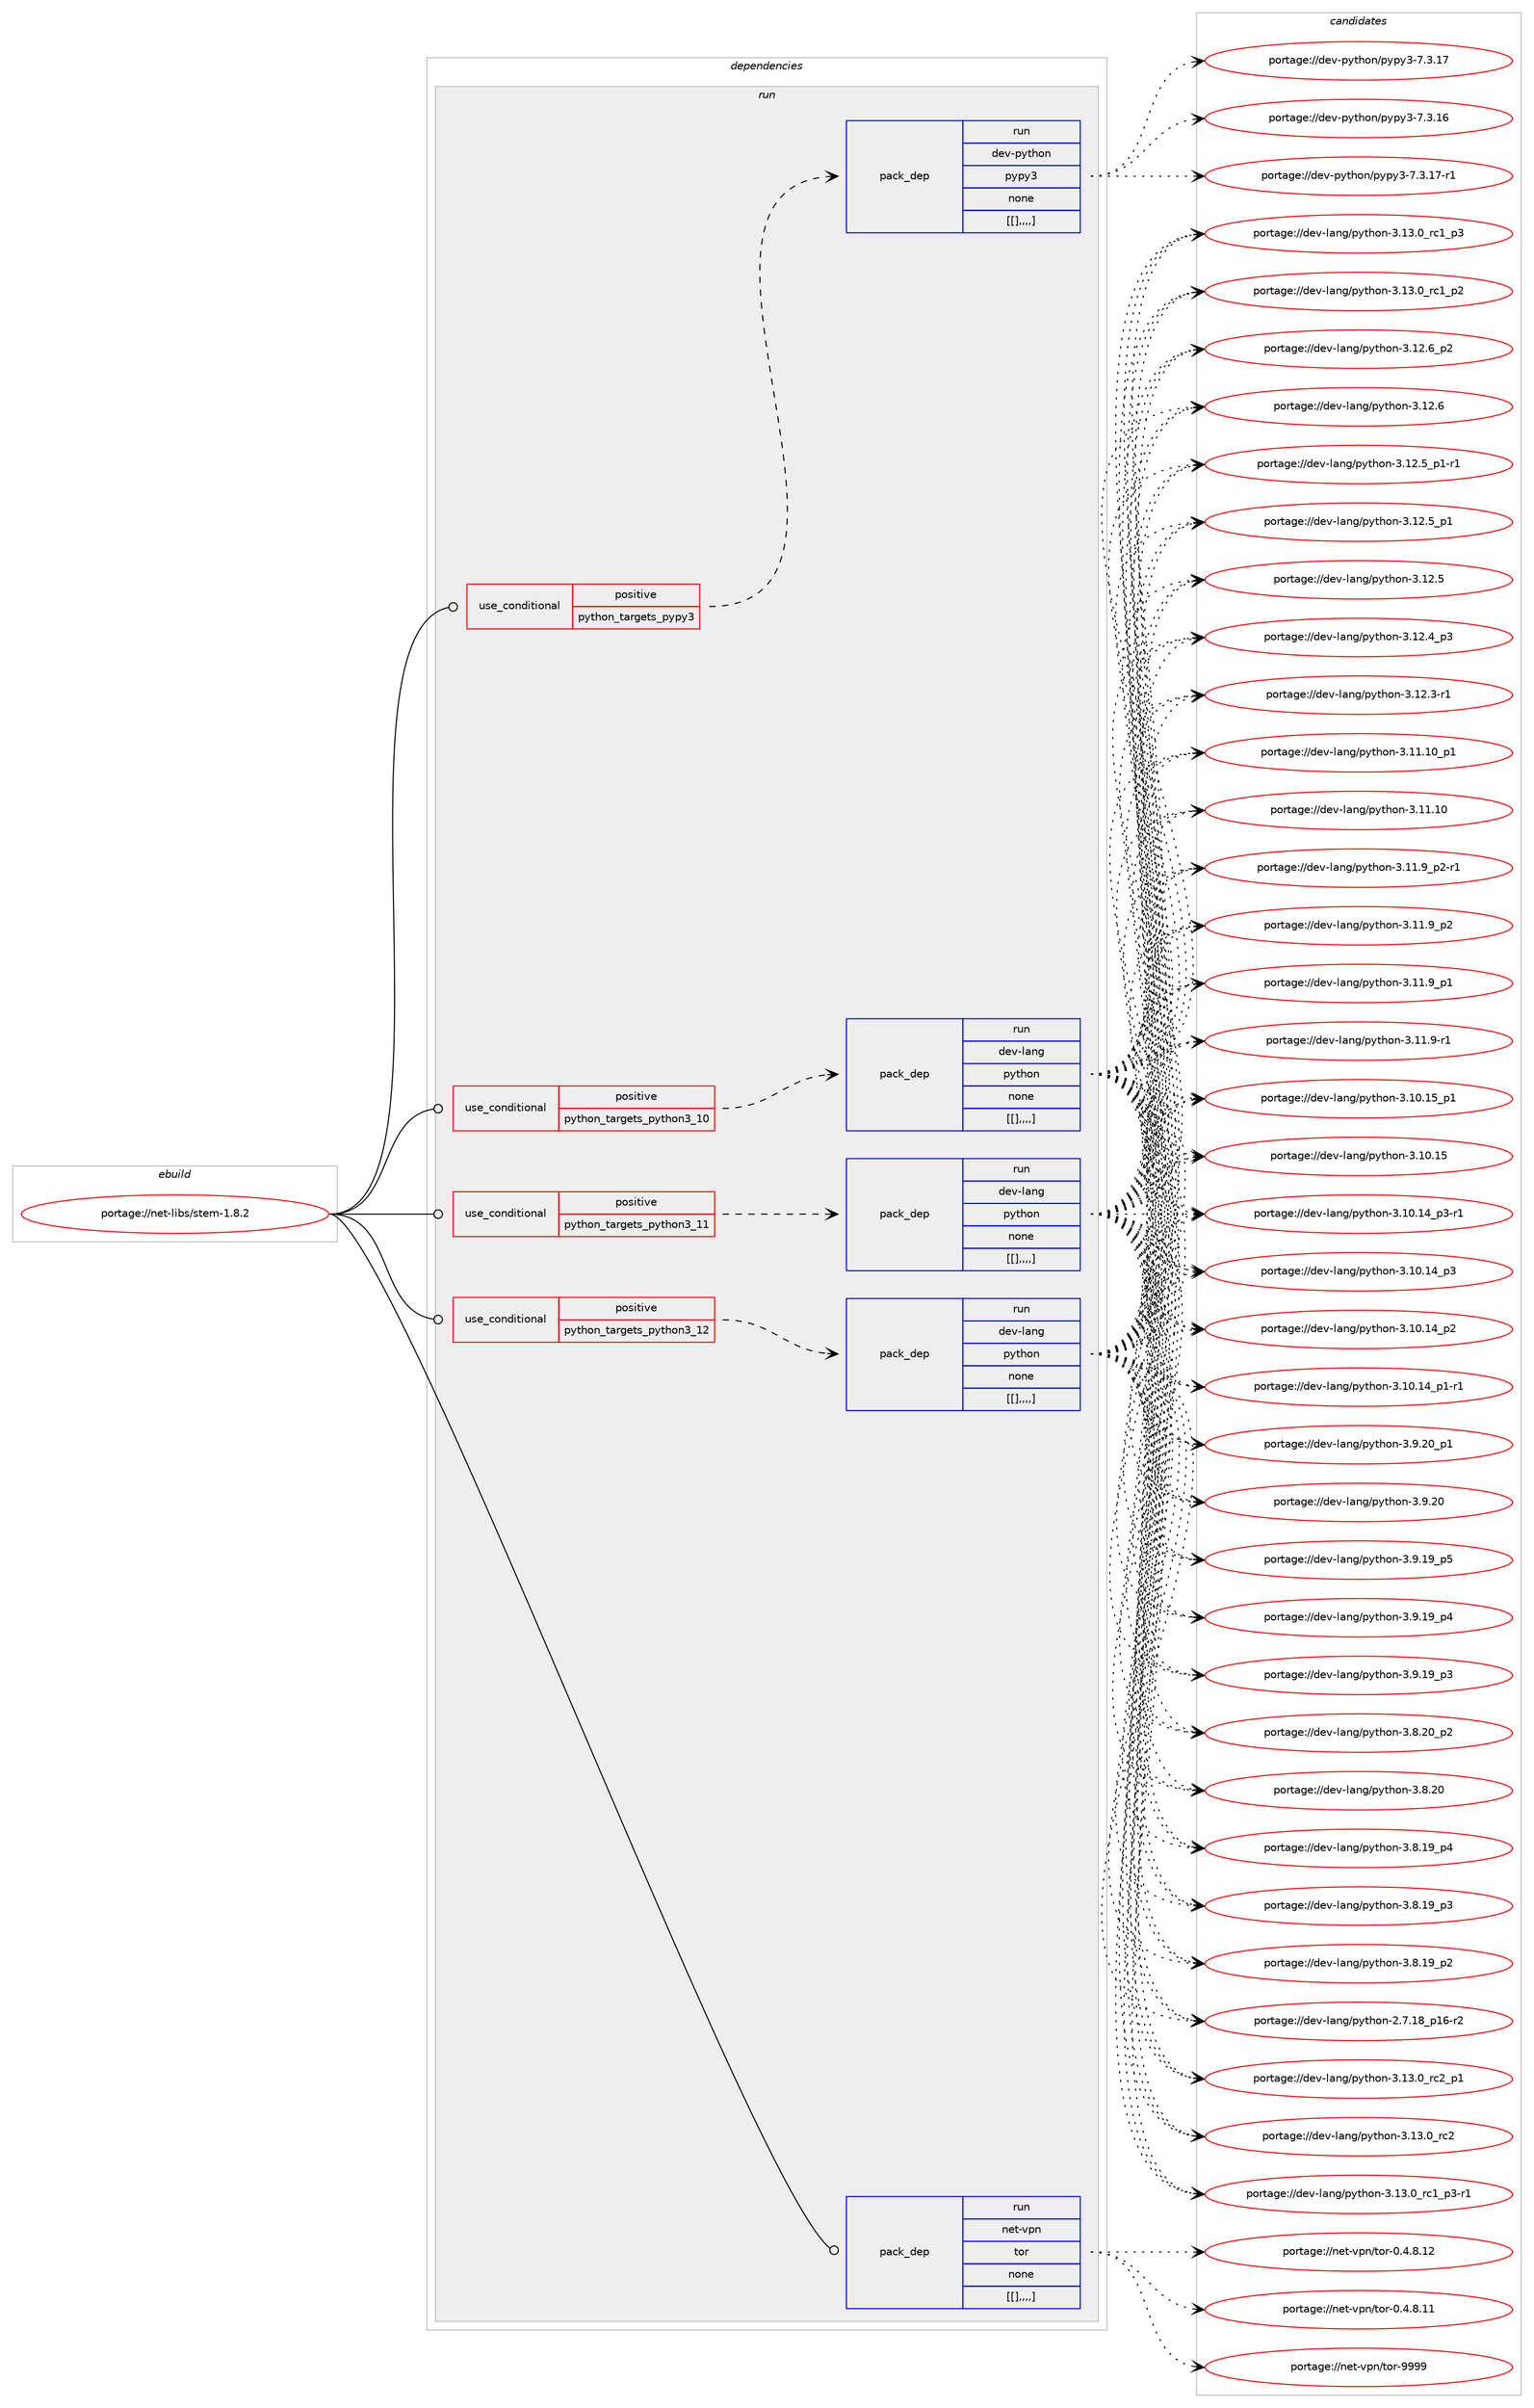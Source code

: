 digraph prolog {

# *************
# Graph options
# *************

newrank=true;
concentrate=true;
compound=true;
graph [rankdir=LR,fontname=Helvetica,fontsize=10,ranksep=1.5];#, ranksep=2.5, nodesep=0.2];
edge  [arrowhead=vee];
node  [fontname=Helvetica,fontsize=10];

# **********
# The ebuild
# **********

subgraph cluster_leftcol {
color=gray;
label=<<i>ebuild</i>>;
id [label="portage://net-libs/stem-1.8.2", color=red, width=4, href="../net-libs/stem-1.8.2.svg"];
}

# ****************
# The dependencies
# ****************

subgraph cluster_midcol {
color=gray;
label=<<i>dependencies</i>>;
subgraph cluster_compile {
fillcolor="#eeeeee";
style=filled;
label=<<i>compile</i>>;
}
subgraph cluster_compileandrun {
fillcolor="#eeeeee";
style=filled;
label=<<i>compile and run</i>>;
}
subgraph cluster_run {
fillcolor="#eeeeee";
style=filled;
label=<<i>run</i>>;
subgraph cond98840 {
dependency373644 [label=<<TABLE BORDER="0" CELLBORDER="1" CELLSPACING="0" CELLPADDING="4"><TR><TD ROWSPAN="3" CELLPADDING="10">use_conditional</TD></TR><TR><TD>positive</TD></TR><TR><TD>python_targets_pypy3</TD></TR></TABLE>>, shape=none, color=red];
subgraph pack272105 {
dependency373645 [label=<<TABLE BORDER="0" CELLBORDER="1" CELLSPACING="0" CELLPADDING="4" WIDTH="220"><TR><TD ROWSPAN="6" CELLPADDING="30">pack_dep</TD></TR><TR><TD WIDTH="110">run</TD></TR><TR><TD>dev-python</TD></TR><TR><TD>pypy3</TD></TR><TR><TD>none</TD></TR><TR><TD>[[],,,,]</TD></TR></TABLE>>, shape=none, color=blue];
}
dependency373644:e -> dependency373645:w [weight=20,style="dashed",arrowhead="vee"];
}
id:e -> dependency373644:w [weight=20,style="solid",arrowhead="odot"];
subgraph cond98841 {
dependency373646 [label=<<TABLE BORDER="0" CELLBORDER="1" CELLSPACING="0" CELLPADDING="4"><TR><TD ROWSPAN="3" CELLPADDING="10">use_conditional</TD></TR><TR><TD>positive</TD></TR><TR><TD>python_targets_python3_10</TD></TR></TABLE>>, shape=none, color=red];
subgraph pack272106 {
dependency373647 [label=<<TABLE BORDER="0" CELLBORDER="1" CELLSPACING="0" CELLPADDING="4" WIDTH="220"><TR><TD ROWSPAN="6" CELLPADDING="30">pack_dep</TD></TR><TR><TD WIDTH="110">run</TD></TR><TR><TD>dev-lang</TD></TR><TR><TD>python</TD></TR><TR><TD>none</TD></TR><TR><TD>[[],,,,]</TD></TR></TABLE>>, shape=none, color=blue];
}
dependency373646:e -> dependency373647:w [weight=20,style="dashed",arrowhead="vee"];
}
id:e -> dependency373646:w [weight=20,style="solid",arrowhead="odot"];
subgraph cond98842 {
dependency373648 [label=<<TABLE BORDER="0" CELLBORDER="1" CELLSPACING="0" CELLPADDING="4"><TR><TD ROWSPAN="3" CELLPADDING="10">use_conditional</TD></TR><TR><TD>positive</TD></TR><TR><TD>python_targets_python3_11</TD></TR></TABLE>>, shape=none, color=red];
subgraph pack272107 {
dependency373649 [label=<<TABLE BORDER="0" CELLBORDER="1" CELLSPACING="0" CELLPADDING="4" WIDTH="220"><TR><TD ROWSPAN="6" CELLPADDING="30">pack_dep</TD></TR><TR><TD WIDTH="110">run</TD></TR><TR><TD>dev-lang</TD></TR><TR><TD>python</TD></TR><TR><TD>none</TD></TR><TR><TD>[[],,,,]</TD></TR></TABLE>>, shape=none, color=blue];
}
dependency373648:e -> dependency373649:w [weight=20,style="dashed",arrowhead="vee"];
}
id:e -> dependency373648:w [weight=20,style="solid",arrowhead="odot"];
subgraph cond98843 {
dependency373650 [label=<<TABLE BORDER="0" CELLBORDER="1" CELLSPACING="0" CELLPADDING="4"><TR><TD ROWSPAN="3" CELLPADDING="10">use_conditional</TD></TR><TR><TD>positive</TD></TR><TR><TD>python_targets_python3_12</TD></TR></TABLE>>, shape=none, color=red];
subgraph pack272108 {
dependency373651 [label=<<TABLE BORDER="0" CELLBORDER="1" CELLSPACING="0" CELLPADDING="4" WIDTH="220"><TR><TD ROWSPAN="6" CELLPADDING="30">pack_dep</TD></TR><TR><TD WIDTH="110">run</TD></TR><TR><TD>dev-lang</TD></TR><TR><TD>python</TD></TR><TR><TD>none</TD></TR><TR><TD>[[],,,,]</TD></TR></TABLE>>, shape=none, color=blue];
}
dependency373650:e -> dependency373651:w [weight=20,style="dashed",arrowhead="vee"];
}
id:e -> dependency373650:w [weight=20,style="solid",arrowhead="odot"];
subgraph pack272109 {
dependency373652 [label=<<TABLE BORDER="0" CELLBORDER="1" CELLSPACING="0" CELLPADDING="4" WIDTH="220"><TR><TD ROWSPAN="6" CELLPADDING="30">pack_dep</TD></TR><TR><TD WIDTH="110">run</TD></TR><TR><TD>net-vpn</TD></TR><TR><TD>tor</TD></TR><TR><TD>none</TD></TR><TR><TD>[[],,,,]</TD></TR></TABLE>>, shape=none, color=blue];
}
id:e -> dependency373652:w [weight=20,style="solid",arrowhead="odot"];
}
}

# **************
# The candidates
# **************

subgraph cluster_choices {
rank=same;
color=gray;
label=<<i>candidates</i>>;

subgraph choice272105 {
color=black;
nodesep=1;
choice100101118451121211161041111104711212111212151455546514649554511449 [label="portage://dev-python/pypy3-7.3.17-r1", color=red, width=4,href="../dev-python/pypy3-7.3.17-r1.svg"];
choice10010111845112121116104111110471121211121215145554651464955 [label="portage://dev-python/pypy3-7.3.17", color=red, width=4,href="../dev-python/pypy3-7.3.17.svg"];
choice10010111845112121116104111110471121211121215145554651464954 [label="portage://dev-python/pypy3-7.3.16", color=red, width=4,href="../dev-python/pypy3-7.3.16.svg"];
dependency373645:e -> choice100101118451121211161041111104711212111212151455546514649554511449:w [style=dotted,weight="100"];
dependency373645:e -> choice10010111845112121116104111110471121211121215145554651464955:w [style=dotted,weight="100"];
dependency373645:e -> choice10010111845112121116104111110471121211121215145554651464954:w [style=dotted,weight="100"];
}
subgraph choice272106 {
color=black;
nodesep=1;
choice100101118451089711010347112121116104111110455146495146489511499509511249 [label="portage://dev-lang/python-3.13.0_rc2_p1", color=red, width=4,href="../dev-lang/python-3.13.0_rc2_p1.svg"];
choice10010111845108971101034711212111610411111045514649514648951149950 [label="portage://dev-lang/python-3.13.0_rc2", color=red, width=4,href="../dev-lang/python-3.13.0_rc2.svg"];
choice1001011184510897110103471121211161041111104551464951464895114994995112514511449 [label="portage://dev-lang/python-3.13.0_rc1_p3-r1", color=red, width=4,href="../dev-lang/python-3.13.0_rc1_p3-r1.svg"];
choice100101118451089711010347112121116104111110455146495146489511499499511251 [label="portage://dev-lang/python-3.13.0_rc1_p3", color=red, width=4,href="../dev-lang/python-3.13.0_rc1_p3.svg"];
choice100101118451089711010347112121116104111110455146495146489511499499511250 [label="portage://dev-lang/python-3.13.0_rc1_p2", color=red, width=4,href="../dev-lang/python-3.13.0_rc1_p2.svg"];
choice100101118451089711010347112121116104111110455146495046549511250 [label="portage://dev-lang/python-3.12.6_p2", color=red, width=4,href="../dev-lang/python-3.12.6_p2.svg"];
choice10010111845108971101034711212111610411111045514649504654 [label="portage://dev-lang/python-3.12.6", color=red, width=4,href="../dev-lang/python-3.12.6.svg"];
choice1001011184510897110103471121211161041111104551464950465395112494511449 [label="portage://dev-lang/python-3.12.5_p1-r1", color=red, width=4,href="../dev-lang/python-3.12.5_p1-r1.svg"];
choice100101118451089711010347112121116104111110455146495046539511249 [label="portage://dev-lang/python-3.12.5_p1", color=red, width=4,href="../dev-lang/python-3.12.5_p1.svg"];
choice10010111845108971101034711212111610411111045514649504653 [label="portage://dev-lang/python-3.12.5", color=red, width=4,href="../dev-lang/python-3.12.5.svg"];
choice100101118451089711010347112121116104111110455146495046529511251 [label="portage://dev-lang/python-3.12.4_p3", color=red, width=4,href="../dev-lang/python-3.12.4_p3.svg"];
choice100101118451089711010347112121116104111110455146495046514511449 [label="portage://dev-lang/python-3.12.3-r1", color=red, width=4,href="../dev-lang/python-3.12.3-r1.svg"];
choice10010111845108971101034711212111610411111045514649494649489511249 [label="portage://dev-lang/python-3.11.10_p1", color=red, width=4,href="../dev-lang/python-3.11.10_p1.svg"];
choice1001011184510897110103471121211161041111104551464949464948 [label="portage://dev-lang/python-3.11.10", color=red, width=4,href="../dev-lang/python-3.11.10.svg"];
choice1001011184510897110103471121211161041111104551464949465795112504511449 [label="portage://dev-lang/python-3.11.9_p2-r1", color=red, width=4,href="../dev-lang/python-3.11.9_p2-r1.svg"];
choice100101118451089711010347112121116104111110455146494946579511250 [label="portage://dev-lang/python-3.11.9_p2", color=red, width=4,href="../dev-lang/python-3.11.9_p2.svg"];
choice100101118451089711010347112121116104111110455146494946579511249 [label="portage://dev-lang/python-3.11.9_p1", color=red, width=4,href="../dev-lang/python-3.11.9_p1.svg"];
choice100101118451089711010347112121116104111110455146494946574511449 [label="portage://dev-lang/python-3.11.9-r1", color=red, width=4,href="../dev-lang/python-3.11.9-r1.svg"];
choice10010111845108971101034711212111610411111045514649484649539511249 [label="portage://dev-lang/python-3.10.15_p1", color=red, width=4,href="../dev-lang/python-3.10.15_p1.svg"];
choice1001011184510897110103471121211161041111104551464948464953 [label="portage://dev-lang/python-3.10.15", color=red, width=4,href="../dev-lang/python-3.10.15.svg"];
choice100101118451089711010347112121116104111110455146494846495295112514511449 [label="portage://dev-lang/python-3.10.14_p3-r1", color=red, width=4,href="../dev-lang/python-3.10.14_p3-r1.svg"];
choice10010111845108971101034711212111610411111045514649484649529511251 [label="portage://dev-lang/python-3.10.14_p3", color=red, width=4,href="../dev-lang/python-3.10.14_p3.svg"];
choice10010111845108971101034711212111610411111045514649484649529511250 [label="portage://dev-lang/python-3.10.14_p2", color=red, width=4,href="../dev-lang/python-3.10.14_p2.svg"];
choice100101118451089711010347112121116104111110455146494846495295112494511449 [label="portage://dev-lang/python-3.10.14_p1-r1", color=red, width=4,href="../dev-lang/python-3.10.14_p1-r1.svg"];
choice100101118451089711010347112121116104111110455146574650489511249 [label="portage://dev-lang/python-3.9.20_p1", color=red, width=4,href="../dev-lang/python-3.9.20_p1.svg"];
choice10010111845108971101034711212111610411111045514657465048 [label="portage://dev-lang/python-3.9.20", color=red, width=4,href="../dev-lang/python-3.9.20.svg"];
choice100101118451089711010347112121116104111110455146574649579511253 [label="portage://dev-lang/python-3.9.19_p5", color=red, width=4,href="../dev-lang/python-3.9.19_p5.svg"];
choice100101118451089711010347112121116104111110455146574649579511252 [label="portage://dev-lang/python-3.9.19_p4", color=red, width=4,href="../dev-lang/python-3.9.19_p4.svg"];
choice100101118451089711010347112121116104111110455146574649579511251 [label="portage://dev-lang/python-3.9.19_p3", color=red, width=4,href="../dev-lang/python-3.9.19_p3.svg"];
choice100101118451089711010347112121116104111110455146564650489511250 [label="portage://dev-lang/python-3.8.20_p2", color=red, width=4,href="../dev-lang/python-3.8.20_p2.svg"];
choice10010111845108971101034711212111610411111045514656465048 [label="portage://dev-lang/python-3.8.20", color=red, width=4,href="../dev-lang/python-3.8.20.svg"];
choice100101118451089711010347112121116104111110455146564649579511252 [label="portage://dev-lang/python-3.8.19_p4", color=red, width=4,href="../dev-lang/python-3.8.19_p4.svg"];
choice100101118451089711010347112121116104111110455146564649579511251 [label="portage://dev-lang/python-3.8.19_p3", color=red, width=4,href="../dev-lang/python-3.8.19_p3.svg"];
choice100101118451089711010347112121116104111110455146564649579511250 [label="portage://dev-lang/python-3.8.19_p2", color=red, width=4,href="../dev-lang/python-3.8.19_p2.svg"];
choice100101118451089711010347112121116104111110455046554649569511249544511450 [label="portage://dev-lang/python-2.7.18_p16-r2", color=red, width=4,href="../dev-lang/python-2.7.18_p16-r2.svg"];
dependency373647:e -> choice100101118451089711010347112121116104111110455146495146489511499509511249:w [style=dotted,weight="100"];
dependency373647:e -> choice10010111845108971101034711212111610411111045514649514648951149950:w [style=dotted,weight="100"];
dependency373647:e -> choice1001011184510897110103471121211161041111104551464951464895114994995112514511449:w [style=dotted,weight="100"];
dependency373647:e -> choice100101118451089711010347112121116104111110455146495146489511499499511251:w [style=dotted,weight="100"];
dependency373647:e -> choice100101118451089711010347112121116104111110455146495146489511499499511250:w [style=dotted,weight="100"];
dependency373647:e -> choice100101118451089711010347112121116104111110455146495046549511250:w [style=dotted,weight="100"];
dependency373647:e -> choice10010111845108971101034711212111610411111045514649504654:w [style=dotted,weight="100"];
dependency373647:e -> choice1001011184510897110103471121211161041111104551464950465395112494511449:w [style=dotted,weight="100"];
dependency373647:e -> choice100101118451089711010347112121116104111110455146495046539511249:w [style=dotted,weight="100"];
dependency373647:e -> choice10010111845108971101034711212111610411111045514649504653:w [style=dotted,weight="100"];
dependency373647:e -> choice100101118451089711010347112121116104111110455146495046529511251:w [style=dotted,weight="100"];
dependency373647:e -> choice100101118451089711010347112121116104111110455146495046514511449:w [style=dotted,weight="100"];
dependency373647:e -> choice10010111845108971101034711212111610411111045514649494649489511249:w [style=dotted,weight="100"];
dependency373647:e -> choice1001011184510897110103471121211161041111104551464949464948:w [style=dotted,weight="100"];
dependency373647:e -> choice1001011184510897110103471121211161041111104551464949465795112504511449:w [style=dotted,weight="100"];
dependency373647:e -> choice100101118451089711010347112121116104111110455146494946579511250:w [style=dotted,weight="100"];
dependency373647:e -> choice100101118451089711010347112121116104111110455146494946579511249:w [style=dotted,weight="100"];
dependency373647:e -> choice100101118451089711010347112121116104111110455146494946574511449:w [style=dotted,weight="100"];
dependency373647:e -> choice10010111845108971101034711212111610411111045514649484649539511249:w [style=dotted,weight="100"];
dependency373647:e -> choice1001011184510897110103471121211161041111104551464948464953:w [style=dotted,weight="100"];
dependency373647:e -> choice100101118451089711010347112121116104111110455146494846495295112514511449:w [style=dotted,weight="100"];
dependency373647:e -> choice10010111845108971101034711212111610411111045514649484649529511251:w [style=dotted,weight="100"];
dependency373647:e -> choice10010111845108971101034711212111610411111045514649484649529511250:w [style=dotted,weight="100"];
dependency373647:e -> choice100101118451089711010347112121116104111110455146494846495295112494511449:w [style=dotted,weight="100"];
dependency373647:e -> choice100101118451089711010347112121116104111110455146574650489511249:w [style=dotted,weight="100"];
dependency373647:e -> choice10010111845108971101034711212111610411111045514657465048:w [style=dotted,weight="100"];
dependency373647:e -> choice100101118451089711010347112121116104111110455146574649579511253:w [style=dotted,weight="100"];
dependency373647:e -> choice100101118451089711010347112121116104111110455146574649579511252:w [style=dotted,weight="100"];
dependency373647:e -> choice100101118451089711010347112121116104111110455146574649579511251:w [style=dotted,weight="100"];
dependency373647:e -> choice100101118451089711010347112121116104111110455146564650489511250:w [style=dotted,weight="100"];
dependency373647:e -> choice10010111845108971101034711212111610411111045514656465048:w [style=dotted,weight="100"];
dependency373647:e -> choice100101118451089711010347112121116104111110455146564649579511252:w [style=dotted,weight="100"];
dependency373647:e -> choice100101118451089711010347112121116104111110455146564649579511251:w [style=dotted,weight="100"];
dependency373647:e -> choice100101118451089711010347112121116104111110455146564649579511250:w [style=dotted,weight="100"];
dependency373647:e -> choice100101118451089711010347112121116104111110455046554649569511249544511450:w [style=dotted,weight="100"];
}
subgraph choice272107 {
color=black;
nodesep=1;
choice100101118451089711010347112121116104111110455146495146489511499509511249 [label="portage://dev-lang/python-3.13.0_rc2_p1", color=red, width=4,href="../dev-lang/python-3.13.0_rc2_p1.svg"];
choice10010111845108971101034711212111610411111045514649514648951149950 [label="portage://dev-lang/python-3.13.0_rc2", color=red, width=4,href="../dev-lang/python-3.13.0_rc2.svg"];
choice1001011184510897110103471121211161041111104551464951464895114994995112514511449 [label="portage://dev-lang/python-3.13.0_rc1_p3-r1", color=red, width=4,href="../dev-lang/python-3.13.0_rc1_p3-r1.svg"];
choice100101118451089711010347112121116104111110455146495146489511499499511251 [label="portage://dev-lang/python-3.13.0_rc1_p3", color=red, width=4,href="../dev-lang/python-3.13.0_rc1_p3.svg"];
choice100101118451089711010347112121116104111110455146495146489511499499511250 [label="portage://dev-lang/python-3.13.0_rc1_p2", color=red, width=4,href="../dev-lang/python-3.13.0_rc1_p2.svg"];
choice100101118451089711010347112121116104111110455146495046549511250 [label="portage://dev-lang/python-3.12.6_p2", color=red, width=4,href="../dev-lang/python-3.12.6_p2.svg"];
choice10010111845108971101034711212111610411111045514649504654 [label="portage://dev-lang/python-3.12.6", color=red, width=4,href="../dev-lang/python-3.12.6.svg"];
choice1001011184510897110103471121211161041111104551464950465395112494511449 [label="portage://dev-lang/python-3.12.5_p1-r1", color=red, width=4,href="../dev-lang/python-3.12.5_p1-r1.svg"];
choice100101118451089711010347112121116104111110455146495046539511249 [label="portage://dev-lang/python-3.12.5_p1", color=red, width=4,href="../dev-lang/python-3.12.5_p1.svg"];
choice10010111845108971101034711212111610411111045514649504653 [label="portage://dev-lang/python-3.12.5", color=red, width=4,href="../dev-lang/python-3.12.5.svg"];
choice100101118451089711010347112121116104111110455146495046529511251 [label="portage://dev-lang/python-3.12.4_p3", color=red, width=4,href="../dev-lang/python-3.12.4_p3.svg"];
choice100101118451089711010347112121116104111110455146495046514511449 [label="portage://dev-lang/python-3.12.3-r1", color=red, width=4,href="../dev-lang/python-3.12.3-r1.svg"];
choice10010111845108971101034711212111610411111045514649494649489511249 [label="portage://dev-lang/python-3.11.10_p1", color=red, width=4,href="../dev-lang/python-3.11.10_p1.svg"];
choice1001011184510897110103471121211161041111104551464949464948 [label="portage://dev-lang/python-3.11.10", color=red, width=4,href="../dev-lang/python-3.11.10.svg"];
choice1001011184510897110103471121211161041111104551464949465795112504511449 [label="portage://dev-lang/python-3.11.9_p2-r1", color=red, width=4,href="../dev-lang/python-3.11.9_p2-r1.svg"];
choice100101118451089711010347112121116104111110455146494946579511250 [label="portage://dev-lang/python-3.11.9_p2", color=red, width=4,href="../dev-lang/python-3.11.9_p2.svg"];
choice100101118451089711010347112121116104111110455146494946579511249 [label="portage://dev-lang/python-3.11.9_p1", color=red, width=4,href="../dev-lang/python-3.11.9_p1.svg"];
choice100101118451089711010347112121116104111110455146494946574511449 [label="portage://dev-lang/python-3.11.9-r1", color=red, width=4,href="../dev-lang/python-3.11.9-r1.svg"];
choice10010111845108971101034711212111610411111045514649484649539511249 [label="portage://dev-lang/python-3.10.15_p1", color=red, width=4,href="../dev-lang/python-3.10.15_p1.svg"];
choice1001011184510897110103471121211161041111104551464948464953 [label="portage://dev-lang/python-3.10.15", color=red, width=4,href="../dev-lang/python-3.10.15.svg"];
choice100101118451089711010347112121116104111110455146494846495295112514511449 [label="portage://dev-lang/python-3.10.14_p3-r1", color=red, width=4,href="../dev-lang/python-3.10.14_p3-r1.svg"];
choice10010111845108971101034711212111610411111045514649484649529511251 [label="portage://dev-lang/python-3.10.14_p3", color=red, width=4,href="../dev-lang/python-3.10.14_p3.svg"];
choice10010111845108971101034711212111610411111045514649484649529511250 [label="portage://dev-lang/python-3.10.14_p2", color=red, width=4,href="../dev-lang/python-3.10.14_p2.svg"];
choice100101118451089711010347112121116104111110455146494846495295112494511449 [label="portage://dev-lang/python-3.10.14_p1-r1", color=red, width=4,href="../dev-lang/python-3.10.14_p1-r1.svg"];
choice100101118451089711010347112121116104111110455146574650489511249 [label="portage://dev-lang/python-3.9.20_p1", color=red, width=4,href="../dev-lang/python-3.9.20_p1.svg"];
choice10010111845108971101034711212111610411111045514657465048 [label="portage://dev-lang/python-3.9.20", color=red, width=4,href="../dev-lang/python-3.9.20.svg"];
choice100101118451089711010347112121116104111110455146574649579511253 [label="portage://dev-lang/python-3.9.19_p5", color=red, width=4,href="../dev-lang/python-3.9.19_p5.svg"];
choice100101118451089711010347112121116104111110455146574649579511252 [label="portage://dev-lang/python-3.9.19_p4", color=red, width=4,href="../dev-lang/python-3.9.19_p4.svg"];
choice100101118451089711010347112121116104111110455146574649579511251 [label="portage://dev-lang/python-3.9.19_p3", color=red, width=4,href="../dev-lang/python-3.9.19_p3.svg"];
choice100101118451089711010347112121116104111110455146564650489511250 [label="portage://dev-lang/python-3.8.20_p2", color=red, width=4,href="../dev-lang/python-3.8.20_p2.svg"];
choice10010111845108971101034711212111610411111045514656465048 [label="portage://dev-lang/python-3.8.20", color=red, width=4,href="../dev-lang/python-3.8.20.svg"];
choice100101118451089711010347112121116104111110455146564649579511252 [label="portage://dev-lang/python-3.8.19_p4", color=red, width=4,href="../dev-lang/python-3.8.19_p4.svg"];
choice100101118451089711010347112121116104111110455146564649579511251 [label="portage://dev-lang/python-3.8.19_p3", color=red, width=4,href="../dev-lang/python-3.8.19_p3.svg"];
choice100101118451089711010347112121116104111110455146564649579511250 [label="portage://dev-lang/python-3.8.19_p2", color=red, width=4,href="../dev-lang/python-3.8.19_p2.svg"];
choice100101118451089711010347112121116104111110455046554649569511249544511450 [label="portage://dev-lang/python-2.7.18_p16-r2", color=red, width=4,href="../dev-lang/python-2.7.18_p16-r2.svg"];
dependency373649:e -> choice100101118451089711010347112121116104111110455146495146489511499509511249:w [style=dotted,weight="100"];
dependency373649:e -> choice10010111845108971101034711212111610411111045514649514648951149950:w [style=dotted,weight="100"];
dependency373649:e -> choice1001011184510897110103471121211161041111104551464951464895114994995112514511449:w [style=dotted,weight="100"];
dependency373649:e -> choice100101118451089711010347112121116104111110455146495146489511499499511251:w [style=dotted,weight="100"];
dependency373649:e -> choice100101118451089711010347112121116104111110455146495146489511499499511250:w [style=dotted,weight="100"];
dependency373649:e -> choice100101118451089711010347112121116104111110455146495046549511250:w [style=dotted,weight="100"];
dependency373649:e -> choice10010111845108971101034711212111610411111045514649504654:w [style=dotted,weight="100"];
dependency373649:e -> choice1001011184510897110103471121211161041111104551464950465395112494511449:w [style=dotted,weight="100"];
dependency373649:e -> choice100101118451089711010347112121116104111110455146495046539511249:w [style=dotted,weight="100"];
dependency373649:e -> choice10010111845108971101034711212111610411111045514649504653:w [style=dotted,weight="100"];
dependency373649:e -> choice100101118451089711010347112121116104111110455146495046529511251:w [style=dotted,weight="100"];
dependency373649:e -> choice100101118451089711010347112121116104111110455146495046514511449:w [style=dotted,weight="100"];
dependency373649:e -> choice10010111845108971101034711212111610411111045514649494649489511249:w [style=dotted,weight="100"];
dependency373649:e -> choice1001011184510897110103471121211161041111104551464949464948:w [style=dotted,weight="100"];
dependency373649:e -> choice1001011184510897110103471121211161041111104551464949465795112504511449:w [style=dotted,weight="100"];
dependency373649:e -> choice100101118451089711010347112121116104111110455146494946579511250:w [style=dotted,weight="100"];
dependency373649:e -> choice100101118451089711010347112121116104111110455146494946579511249:w [style=dotted,weight="100"];
dependency373649:e -> choice100101118451089711010347112121116104111110455146494946574511449:w [style=dotted,weight="100"];
dependency373649:e -> choice10010111845108971101034711212111610411111045514649484649539511249:w [style=dotted,weight="100"];
dependency373649:e -> choice1001011184510897110103471121211161041111104551464948464953:w [style=dotted,weight="100"];
dependency373649:e -> choice100101118451089711010347112121116104111110455146494846495295112514511449:w [style=dotted,weight="100"];
dependency373649:e -> choice10010111845108971101034711212111610411111045514649484649529511251:w [style=dotted,weight="100"];
dependency373649:e -> choice10010111845108971101034711212111610411111045514649484649529511250:w [style=dotted,weight="100"];
dependency373649:e -> choice100101118451089711010347112121116104111110455146494846495295112494511449:w [style=dotted,weight="100"];
dependency373649:e -> choice100101118451089711010347112121116104111110455146574650489511249:w [style=dotted,weight="100"];
dependency373649:e -> choice10010111845108971101034711212111610411111045514657465048:w [style=dotted,weight="100"];
dependency373649:e -> choice100101118451089711010347112121116104111110455146574649579511253:w [style=dotted,weight="100"];
dependency373649:e -> choice100101118451089711010347112121116104111110455146574649579511252:w [style=dotted,weight="100"];
dependency373649:e -> choice100101118451089711010347112121116104111110455146574649579511251:w [style=dotted,weight="100"];
dependency373649:e -> choice100101118451089711010347112121116104111110455146564650489511250:w [style=dotted,weight="100"];
dependency373649:e -> choice10010111845108971101034711212111610411111045514656465048:w [style=dotted,weight="100"];
dependency373649:e -> choice100101118451089711010347112121116104111110455146564649579511252:w [style=dotted,weight="100"];
dependency373649:e -> choice100101118451089711010347112121116104111110455146564649579511251:w [style=dotted,weight="100"];
dependency373649:e -> choice100101118451089711010347112121116104111110455146564649579511250:w [style=dotted,weight="100"];
dependency373649:e -> choice100101118451089711010347112121116104111110455046554649569511249544511450:w [style=dotted,weight="100"];
}
subgraph choice272108 {
color=black;
nodesep=1;
choice100101118451089711010347112121116104111110455146495146489511499509511249 [label="portage://dev-lang/python-3.13.0_rc2_p1", color=red, width=4,href="../dev-lang/python-3.13.0_rc2_p1.svg"];
choice10010111845108971101034711212111610411111045514649514648951149950 [label="portage://dev-lang/python-3.13.0_rc2", color=red, width=4,href="../dev-lang/python-3.13.0_rc2.svg"];
choice1001011184510897110103471121211161041111104551464951464895114994995112514511449 [label="portage://dev-lang/python-3.13.0_rc1_p3-r1", color=red, width=4,href="../dev-lang/python-3.13.0_rc1_p3-r1.svg"];
choice100101118451089711010347112121116104111110455146495146489511499499511251 [label="portage://dev-lang/python-3.13.0_rc1_p3", color=red, width=4,href="../dev-lang/python-3.13.0_rc1_p3.svg"];
choice100101118451089711010347112121116104111110455146495146489511499499511250 [label="portage://dev-lang/python-3.13.0_rc1_p2", color=red, width=4,href="../dev-lang/python-3.13.0_rc1_p2.svg"];
choice100101118451089711010347112121116104111110455146495046549511250 [label="portage://dev-lang/python-3.12.6_p2", color=red, width=4,href="../dev-lang/python-3.12.6_p2.svg"];
choice10010111845108971101034711212111610411111045514649504654 [label="portage://dev-lang/python-3.12.6", color=red, width=4,href="../dev-lang/python-3.12.6.svg"];
choice1001011184510897110103471121211161041111104551464950465395112494511449 [label="portage://dev-lang/python-3.12.5_p1-r1", color=red, width=4,href="../dev-lang/python-3.12.5_p1-r1.svg"];
choice100101118451089711010347112121116104111110455146495046539511249 [label="portage://dev-lang/python-3.12.5_p1", color=red, width=4,href="../dev-lang/python-3.12.5_p1.svg"];
choice10010111845108971101034711212111610411111045514649504653 [label="portage://dev-lang/python-3.12.5", color=red, width=4,href="../dev-lang/python-3.12.5.svg"];
choice100101118451089711010347112121116104111110455146495046529511251 [label="portage://dev-lang/python-3.12.4_p3", color=red, width=4,href="../dev-lang/python-3.12.4_p3.svg"];
choice100101118451089711010347112121116104111110455146495046514511449 [label="portage://dev-lang/python-3.12.3-r1", color=red, width=4,href="../dev-lang/python-3.12.3-r1.svg"];
choice10010111845108971101034711212111610411111045514649494649489511249 [label="portage://dev-lang/python-3.11.10_p1", color=red, width=4,href="../dev-lang/python-3.11.10_p1.svg"];
choice1001011184510897110103471121211161041111104551464949464948 [label="portage://dev-lang/python-3.11.10", color=red, width=4,href="../dev-lang/python-3.11.10.svg"];
choice1001011184510897110103471121211161041111104551464949465795112504511449 [label="portage://dev-lang/python-3.11.9_p2-r1", color=red, width=4,href="../dev-lang/python-3.11.9_p2-r1.svg"];
choice100101118451089711010347112121116104111110455146494946579511250 [label="portage://dev-lang/python-3.11.9_p2", color=red, width=4,href="../dev-lang/python-3.11.9_p2.svg"];
choice100101118451089711010347112121116104111110455146494946579511249 [label="portage://dev-lang/python-3.11.9_p1", color=red, width=4,href="../dev-lang/python-3.11.9_p1.svg"];
choice100101118451089711010347112121116104111110455146494946574511449 [label="portage://dev-lang/python-3.11.9-r1", color=red, width=4,href="../dev-lang/python-3.11.9-r1.svg"];
choice10010111845108971101034711212111610411111045514649484649539511249 [label="portage://dev-lang/python-3.10.15_p1", color=red, width=4,href="../dev-lang/python-3.10.15_p1.svg"];
choice1001011184510897110103471121211161041111104551464948464953 [label="portage://dev-lang/python-3.10.15", color=red, width=4,href="../dev-lang/python-3.10.15.svg"];
choice100101118451089711010347112121116104111110455146494846495295112514511449 [label="portage://dev-lang/python-3.10.14_p3-r1", color=red, width=4,href="../dev-lang/python-3.10.14_p3-r1.svg"];
choice10010111845108971101034711212111610411111045514649484649529511251 [label="portage://dev-lang/python-3.10.14_p3", color=red, width=4,href="../dev-lang/python-3.10.14_p3.svg"];
choice10010111845108971101034711212111610411111045514649484649529511250 [label="portage://dev-lang/python-3.10.14_p2", color=red, width=4,href="../dev-lang/python-3.10.14_p2.svg"];
choice100101118451089711010347112121116104111110455146494846495295112494511449 [label="portage://dev-lang/python-3.10.14_p1-r1", color=red, width=4,href="../dev-lang/python-3.10.14_p1-r1.svg"];
choice100101118451089711010347112121116104111110455146574650489511249 [label="portage://dev-lang/python-3.9.20_p1", color=red, width=4,href="../dev-lang/python-3.9.20_p1.svg"];
choice10010111845108971101034711212111610411111045514657465048 [label="portage://dev-lang/python-3.9.20", color=red, width=4,href="../dev-lang/python-3.9.20.svg"];
choice100101118451089711010347112121116104111110455146574649579511253 [label="portage://dev-lang/python-3.9.19_p5", color=red, width=4,href="../dev-lang/python-3.9.19_p5.svg"];
choice100101118451089711010347112121116104111110455146574649579511252 [label="portage://dev-lang/python-3.9.19_p4", color=red, width=4,href="../dev-lang/python-3.9.19_p4.svg"];
choice100101118451089711010347112121116104111110455146574649579511251 [label="portage://dev-lang/python-3.9.19_p3", color=red, width=4,href="../dev-lang/python-3.9.19_p3.svg"];
choice100101118451089711010347112121116104111110455146564650489511250 [label="portage://dev-lang/python-3.8.20_p2", color=red, width=4,href="../dev-lang/python-3.8.20_p2.svg"];
choice10010111845108971101034711212111610411111045514656465048 [label="portage://dev-lang/python-3.8.20", color=red, width=4,href="../dev-lang/python-3.8.20.svg"];
choice100101118451089711010347112121116104111110455146564649579511252 [label="portage://dev-lang/python-3.8.19_p4", color=red, width=4,href="../dev-lang/python-3.8.19_p4.svg"];
choice100101118451089711010347112121116104111110455146564649579511251 [label="portage://dev-lang/python-3.8.19_p3", color=red, width=4,href="../dev-lang/python-3.8.19_p3.svg"];
choice100101118451089711010347112121116104111110455146564649579511250 [label="portage://dev-lang/python-3.8.19_p2", color=red, width=4,href="../dev-lang/python-3.8.19_p2.svg"];
choice100101118451089711010347112121116104111110455046554649569511249544511450 [label="portage://dev-lang/python-2.7.18_p16-r2", color=red, width=4,href="../dev-lang/python-2.7.18_p16-r2.svg"];
dependency373651:e -> choice100101118451089711010347112121116104111110455146495146489511499509511249:w [style=dotted,weight="100"];
dependency373651:e -> choice10010111845108971101034711212111610411111045514649514648951149950:w [style=dotted,weight="100"];
dependency373651:e -> choice1001011184510897110103471121211161041111104551464951464895114994995112514511449:w [style=dotted,weight="100"];
dependency373651:e -> choice100101118451089711010347112121116104111110455146495146489511499499511251:w [style=dotted,weight="100"];
dependency373651:e -> choice100101118451089711010347112121116104111110455146495146489511499499511250:w [style=dotted,weight="100"];
dependency373651:e -> choice100101118451089711010347112121116104111110455146495046549511250:w [style=dotted,weight="100"];
dependency373651:e -> choice10010111845108971101034711212111610411111045514649504654:w [style=dotted,weight="100"];
dependency373651:e -> choice1001011184510897110103471121211161041111104551464950465395112494511449:w [style=dotted,weight="100"];
dependency373651:e -> choice100101118451089711010347112121116104111110455146495046539511249:w [style=dotted,weight="100"];
dependency373651:e -> choice10010111845108971101034711212111610411111045514649504653:w [style=dotted,weight="100"];
dependency373651:e -> choice100101118451089711010347112121116104111110455146495046529511251:w [style=dotted,weight="100"];
dependency373651:e -> choice100101118451089711010347112121116104111110455146495046514511449:w [style=dotted,weight="100"];
dependency373651:e -> choice10010111845108971101034711212111610411111045514649494649489511249:w [style=dotted,weight="100"];
dependency373651:e -> choice1001011184510897110103471121211161041111104551464949464948:w [style=dotted,weight="100"];
dependency373651:e -> choice1001011184510897110103471121211161041111104551464949465795112504511449:w [style=dotted,weight="100"];
dependency373651:e -> choice100101118451089711010347112121116104111110455146494946579511250:w [style=dotted,weight="100"];
dependency373651:e -> choice100101118451089711010347112121116104111110455146494946579511249:w [style=dotted,weight="100"];
dependency373651:e -> choice100101118451089711010347112121116104111110455146494946574511449:w [style=dotted,weight="100"];
dependency373651:e -> choice10010111845108971101034711212111610411111045514649484649539511249:w [style=dotted,weight="100"];
dependency373651:e -> choice1001011184510897110103471121211161041111104551464948464953:w [style=dotted,weight="100"];
dependency373651:e -> choice100101118451089711010347112121116104111110455146494846495295112514511449:w [style=dotted,weight="100"];
dependency373651:e -> choice10010111845108971101034711212111610411111045514649484649529511251:w [style=dotted,weight="100"];
dependency373651:e -> choice10010111845108971101034711212111610411111045514649484649529511250:w [style=dotted,weight="100"];
dependency373651:e -> choice100101118451089711010347112121116104111110455146494846495295112494511449:w [style=dotted,weight="100"];
dependency373651:e -> choice100101118451089711010347112121116104111110455146574650489511249:w [style=dotted,weight="100"];
dependency373651:e -> choice10010111845108971101034711212111610411111045514657465048:w [style=dotted,weight="100"];
dependency373651:e -> choice100101118451089711010347112121116104111110455146574649579511253:w [style=dotted,weight="100"];
dependency373651:e -> choice100101118451089711010347112121116104111110455146574649579511252:w [style=dotted,weight="100"];
dependency373651:e -> choice100101118451089711010347112121116104111110455146574649579511251:w [style=dotted,weight="100"];
dependency373651:e -> choice100101118451089711010347112121116104111110455146564650489511250:w [style=dotted,weight="100"];
dependency373651:e -> choice10010111845108971101034711212111610411111045514656465048:w [style=dotted,weight="100"];
dependency373651:e -> choice100101118451089711010347112121116104111110455146564649579511252:w [style=dotted,weight="100"];
dependency373651:e -> choice100101118451089711010347112121116104111110455146564649579511251:w [style=dotted,weight="100"];
dependency373651:e -> choice100101118451089711010347112121116104111110455146564649579511250:w [style=dotted,weight="100"];
dependency373651:e -> choice100101118451089711010347112121116104111110455046554649569511249544511450:w [style=dotted,weight="100"];
}
subgraph choice272109 {
color=black;
nodesep=1;
choice11010111645118112110471161111144557575757 [label="portage://net-vpn/tor-9999", color=red, width=4,href="../net-vpn/tor-9999.svg"];
choice1101011164511811211047116111114454846524656464950 [label="portage://net-vpn/tor-0.4.8.12", color=red, width=4,href="../net-vpn/tor-0.4.8.12.svg"];
choice1101011164511811211047116111114454846524656464949 [label="portage://net-vpn/tor-0.4.8.11", color=red, width=4,href="../net-vpn/tor-0.4.8.11.svg"];
dependency373652:e -> choice11010111645118112110471161111144557575757:w [style=dotted,weight="100"];
dependency373652:e -> choice1101011164511811211047116111114454846524656464950:w [style=dotted,weight="100"];
dependency373652:e -> choice1101011164511811211047116111114454846524656464949:w [style=dotted,weight="100"];
}
}

}

